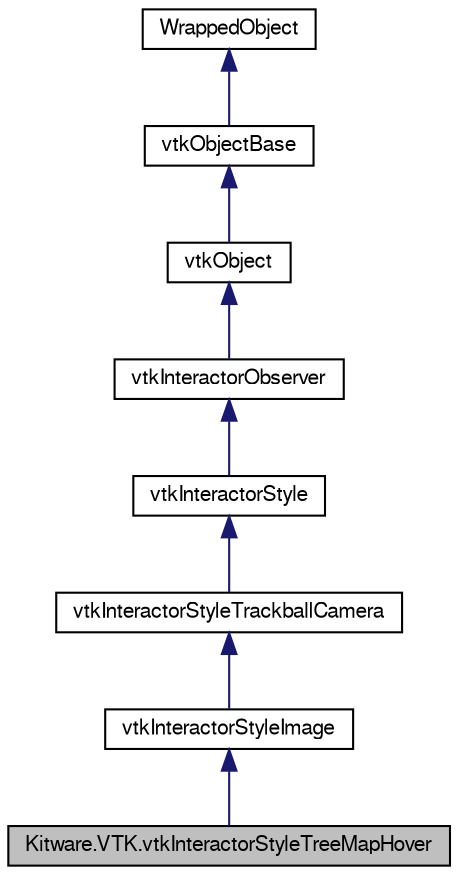 digraph G
{
  bgcolor="transparent";
  edge [fontname="FreeSans",fontsize="10",labelfontname="FreeSans",labelfontsize="10"];
  node [fontname="FreeSans",fontsize="10",shape=record];
  Node1 [label="Kitware.VTK.vtkInteractorStyleTreeMapHover",height=0.2,width=0.4,color="black", fillcolor="grey75", style="filled" fontcolor="black"];
  Node2 -> Node1 [dir="back",color="midnightblue",fontsize="10",style="solid",fontname="FreeSans"];
  Node2 [label="vtkInteractorStyleImage",height=0.2,width=0.4,color="black",URL="$class_kitware_1_1_v_t_k_1_1vtk_interactor_style_image.html",tooltip="vtkInteractorStyleImage - interactive manipulation of the camera specialized for images"];
  Node3 -> Node2 [dir="back",color="midnightblue",fontsize="10",style="solid",fontname="FreeSans"];
  Node3 [label="vtkInteractorStyleTrackballCamera",height=0.2,width=0.4,color="black",URL="$class_kitware_1_1_v_t_k_1_1vtk_interactor_style_trackball_camera.html",tooltip="vtkInteractorStyleTrackballCamera - interactive manipulation of the camera"];
  Node4 -> Node3 [dir="back",color="midnightblue",fontsize="10",style="solid",fontname="FreeSans"];
  Node4 [label="vtkInteractorStyle",height=0.2,width=0.4,color="black",URL="$class_kitware_1_1_v_t_k_1_1vtk_interactor_style.html",tooltip="vtkInteractorStyle - provide event-driven interface to the rendering window (defines trackball mode)..."];
  Node5 -> Node4 [dir="back",color="midnightblue",fontsize="10",style="solid",fontname="FreeSans"];
  Node5 [label="vtkInteractorObserver",height=0.2,width=0.4,color="black",URL="$class_kitware_1_1_v_t_k_1_1vtk_interactor_observer.html",tooltip="vtkInteractorObserver - an abstract superclass for classes observing events invoked by vtkRenderWindo..."];
  Node6 -> Node5 [dir="back",color="midnightblue",fontsize="10",style="solid",fontname="FreeSans"];
  Node6 [label="vtkObject",height=0.2,width=0.4,color="black",URL="$class_kitware_1_1_v_t_k_1_1vtk_object.html",tooltip="vtkObject - abstract base class for most VTK objects"];
  Node7 -> Node6 [dir="back",color="midnightblue",fontsize="10",style="solid",fontname="FreeSans"];
  Node7 [label="vtkObjectBase",height=0.2,width=0.4,color="black",URL="$class_kitware_1_1_v_t_k_1_1vtk_object_base.html",tooltip="vtkObjectBase - abstract base class for most VTK objects"];
  Node8 -> Node7 [dir="back",color="midnightblue",fontsize="10",style="solid",fontname="FreeSans"];
  Node8 [label="WrappedObject",height=0.2,width=0.4,color="black",URL="$class_kitware_1_1_v_t_k_1_1_wrapped_object.html",tooltip="Base class for all the mummy wrapped classes in Kitware.VTK."];
}
